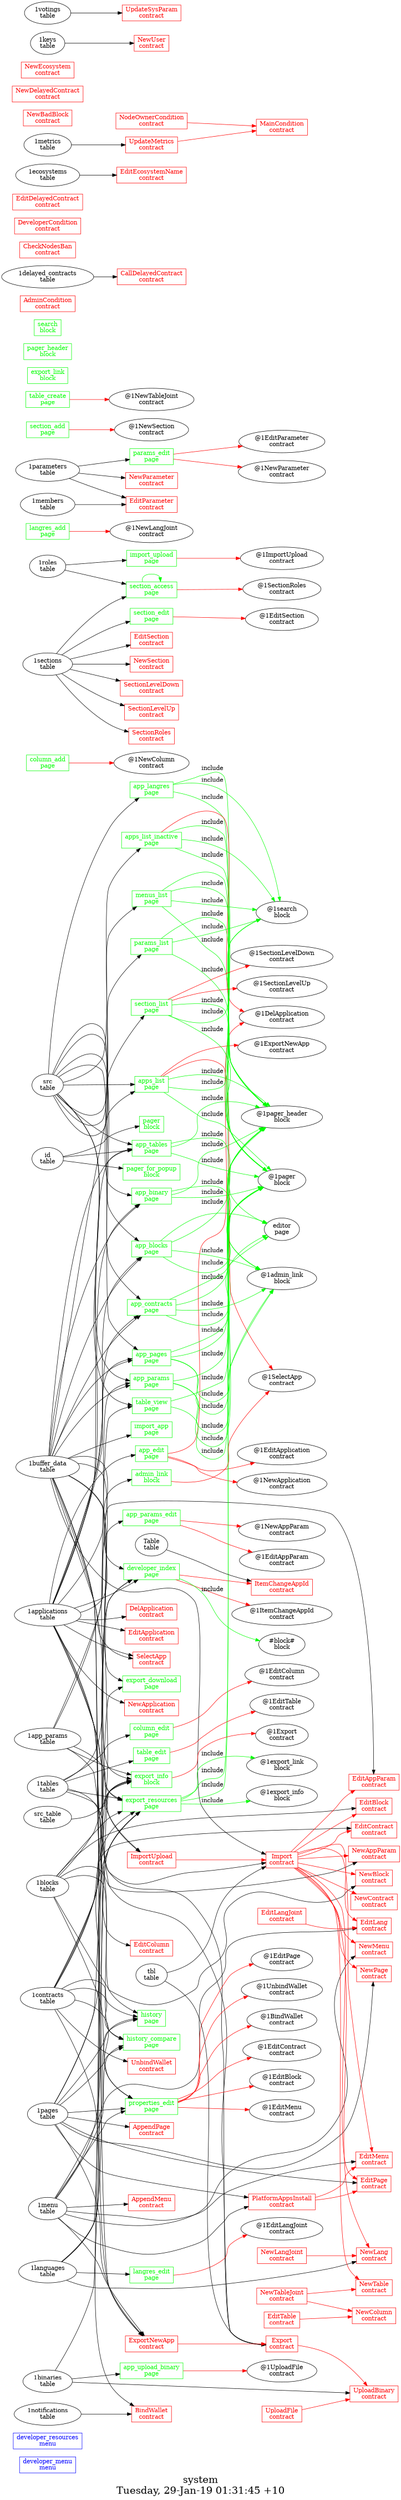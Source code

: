 digraph G {
fontsize="24";
label="system\nTuesday, 29-Jan-19 01:31:45 +10";
nojustify=true;
ordering=out;
rankdir=LR;
size="30";
"developer_menu\nmenu" [color=blue, fontcolor=blue, group=menus, shape=record];
"developer_resources\nmenu" [color=blue, fontcolor=blue, group=menus, shape=record];
"1buffer_data\ntable" -> "app_binary\npage"
"1applications\ntable" -> "app_binary\npage"
"src\ntable" -> "app_binary\npage"
"app_binary\npage" -> "@1pager_header\nblock"  [ color=green, label=include ]
"app_binary\npage" -> "@1admin_link\nblock"  [ color=green, label=include ]
"app_binary\npage" -> "@1pager\nblock"  [ color=green, label=include ]
"app_binary\npage" [color=green, fontcolor=green, group=pages, shape=record];
"1buffer_data\ntable" -> "app_blocks\npage"
"1applications\ntable" -> "app_blocks\npage"
"src\ntable" -> "app_blocks\npage"
"app_blocks\npage" -> "editor\npage"  [ color=green ]
"app_blocks\npage" -> "@1pager_header\nblock"  [ color=green, label=include ]
"app_blocks\npage" -> "@1admin_link\nblock"  [ color=green, label=include ]
"app_blocks\npage" -> "@1pager\nblock"  [ color=green, label=include ]
"app_blocks\npage" [color=green, fontcolor=green, group=pages, shape=record];
"1buffer_data\ntable" -> "app_contracts\npage"
"1applications\ntable" -> "app_contracts\npage"
"src\ntable" -> "app_contracts\npage"
"app_contracts\npage" -> "editor\npage"  [ color=green ]
"app_contracts\npage" -> "@1pager_header\nblock"  [ color=green, label=include ]
"app_contracts\npage" -> "@1admin_link\nblock"  [ color=green, label=include ]
"app_contracts\npage" -> "@1pager\nblock"  [ color=green, label=include ]
"app_contracts\npage" [color=green, fontcolor=green, group=pages, shape=record];
"app_edit\npage" -> "@1DelApplication\ncontract"  [ color=red ]
"app_edit\npage" -> "@1EditApplication\ncontract"  [ color=red ]
"app_edit\npage" -> "@1NewApplication\ncontract"  [ color=red ]
"1applications\ntable" -> "app_edit\npage"
"app_edit\npage" [color=green, fontcolor=green, group=pages, shape=record];
"src\ntable" -> "app_langres\npage"
"app_langres\npage" -> "@1pager_header\nblock"  [ color=green, label=include ]
"app_langres\npage" -> "@1search\nblock"  [ color=green, label=include ]
"app_langres\npage" -> "@1pager\nblock"  [ color=green, label=include ]
"app_langres\npage" [color=green, fontcolor=green, group=pages, shape=record];
"1buffer_data\ntable" -> "app_pages\npage"
"1applications\ntable" -> "app_pages\npage"
"src\ntable" -> "app_pages\npage"
"app_pages\npage" -> "editor\npage"  [ color=green ]
"app_pages\npage" -> "@1pager_header\nblock"  [ color=green, label=include ]
"app_pages\npage" -> "@1admin_link\nblock"  [ color=green, label=include ]
"app_pages\npage" -> "@1pager\nblock"  [ color=green, label=include ]
"app_pages\npage" [color=green, fontcolor=green, group=pages, shape=record];
"1buffer_data\ntable" -> "app_params\npage"
"1applications\ntable" -> "app_params\npage"
"src\ntable" -> "app_params\npage"
"app_params\npage" -> "@1pager_header\nblock"  [ color=green, label=include ]
"app_params\npage" -> "@1admin_link\nblock"  [ color=green, label=include ]
"app_params\npage" -> "@1pager\nblock"  [ color=green, label=include ]
"app_params\npage" [color=green, fontcolor=green, group=pages, shape=record];
"app_params_edit\npage" -> "@1NewAppParam\ncontract"  [ color=red ]
"app_params_edit\npage" -> "@1EditAppParam\ncontract"  [ color=red ]
"1app_params\ntable" -> "app_params_edit\npage"
"app_params_edit\npage" [color=green, fontcolor=green, group=pages, shape=record];
"1buffer_data\ntable" -> "app_tables\npage"
"1applications\ntable" -> "app_tables\npage"
"src\ntable" -> "app_tables\npage"
"id\ntable" -> "app_tables\npage"
"app_tables\npage" -> "@1pager_header\nblock"  [ color=green, label=include ]
"app_tables\npage" -> "@1admin_link\nblock"  [ color=green, label=include ]
"app_tables\npage" -> "@1pager\nblock"  [ color=green, label=include ]
"app_tables\npage" [color=green, fontcolor=green, group=pages, shape=record];
"app_upload_binary\npage" -> "@1UploadFile\ncontract"  [ color=red ]
"1binaries\ntable" -> "app_upload_binary\npage"
"app_upload_binary\npage" [color=green, fontcolor=green, group=pages, shape=record];
"apps_list\npage" -> "@1ExportNewApp\ncontract"  [ color=red ]
"apps_list\npage" -> "@1SelectApp\ncontract"  [ color=red ]
"1buffer_data\ntable" -> "apps_list\npage"
"src\ntable" -> "apps_list\npage"
"apps_list\npage" -> "@1pager_header\nblock"  [ color=green, label=include ]
"apps_list\npage" -> "@1search\nblock"  [ color=green, label=include ]
"apps_list\npage" -> "@1pager\nblock"  [ color=green, label=include ]
"apps_list\npage" [color=green, fontcolor=green, group=pages, shape=record];
"apps_list_inactive\npage" -> "@1DelApplication\ncontract"  [ color=red ]
"src\ntable" -> "apps_list_inactive\npage"
"apps_list_inactive\npage" -> "@1pager_header\nblock"  [ color=green, label=include ]
"apps_list_inactive\npage" -> "@1search\nblock"  [ color=green, label=include ]
"apps_list_inactive\npage" -> "@1pager\nblock"  [ color=green, label=include ]
"apps_list_inactive\npage" [color=green, fontcolor=green, group=pages, shape=record];
"column_add\npage" -> "@1NewColumn\ncontract"  [ color=red ]
"column_add\npage" [color=green, fontcolor=green, group=pages, shape=record];
"column_edit\npage" -> "@1EditColumn\ncontract"  [ color=red ]
"1tables\ntable" -> "column_edit\npage"
"column_edit\npage" [color=green, fontcolor=green, group=pages, shape=record];
"developer_index\npage" -> "@1ItemChangeAppId\ncontract"  [ color=red ]
"developer_index\npage" -> "ItemChangeAppId\ncontract"  [ color=red ]
"1contracts\ntable" -> "developer_index\npage"
"1applications\ntable" -> "developer_index\npage"
"1buffer_data\ntable" -> "developer_index\npage"
"src_table\ntable" -> "developer_index\npage"
"developer_index\npage" -> "#block#\nblock"  [ color=green, label=include ]
"developer_index\npage" [color=green, fontcolor=green, group=pages, shape=record];
"1buffer_data\ntable" -> "export_download\npage"
"1binaries\ntable" -> "export_download\npage"
"export_download\npage" [color=green, fontcolor=green, group=pages, shape=record];
"1buffer_data\ntable" -> "export_resources\npage"
"1pages\ntable" -> "export_resources\npage"
"1blocks\ntable" -> "export_resources\npage"
"1menu\ntable" -> "export_resources\npage"
"1app_params\ntable" -> "export_resources\npage"
"1languages\ntable" -> "export_resources\npage"
"1contracts\ntable" -> "export_resources\npage"
"1tables\ntable" -> "export_resources\npage"
"export_resources\npage" -> "@1export_link\nblock"  [ color=green, label=include ]
"export_resources\npage" -> "@1pager_header\nblock"  [ color=green, label=include ]
"export_resources\npage" -> "@1pager\nblock"  [ color=green, label=include ]
"export_resources\npage" -> "@1export_info\nblock"  [ color=green, label=include ]
"export_resources\npage" [color=green, fontcolor=green, group=pages, shape=record];
"1pages\ntable" -> "history\npage"
"1blocks\ntable" -> "history\npage"
"1contracts\ntable" -> "history\npage"
"1menu\ntable" -> "history\npage"
"history\npage" [color=green, fontcolor=green, group=pages, shape=record];
"1pages\ntable" -> "history_compare\npage"
"1blocks\ntable" -> "history_compare\npage"
"1contracts\ntable" -> "history_compare\npage"
"1menu\ntable" -> "history_compare\npage"
"history_compare\npage" [color=green, fontcolor=green, group=pages, shape=record];
"1buffer_data\ntable" -> "import_app\npage"
"import_app\npage" [color=green, fontcolor=green, group=pages, shape=record];
"import_upload\npage" -> "@1ImportUpload\ncontract"  [ color=red ]
"1roles\ntable" -> "import_upload\npage"
"import_upload\npage" [color=green, fontcolor=green, group=pages, shape=record];
"langres_add\npage" -> "@1NewLangJoint\ncontract"  [ color=red ]
"langres_add\npage" [color=green, fontcolor=green, group=pages, shape=record];
"langres_edit\npage" -> "@1EditLangJoint\ncontract"  [ color=red ]
"1languages\ntable" -> "langres_edit\npage"
"langres_edit\npage" [color=green, fontcolor=green, group=pages, shape=record];
"src\ntable" -> "menus_list\npage"
"menus_list\npage" -> "editor\npage"  [ color=green ]
"menus_list\npage" -> "@1pager_header\nblock"  [ color=green, label=include ]
"menus_list\npage" -> "@1search\nblock"  [ color=green, label=include ]
"menus_list\npage" -> "@1pager\nblock"  [ color=green, label=include ]
"menus_list\npage" [color=green, fontcolor=green, group=pages, shape=record];
"params_edit\npage" -> "@1EditParameter\ncontract"  [ color=red ]
"params_edit\npage" -> "@1NewParameter\ncontract"  [ color=red ]
"1parameters\ntable" -> "params_edit\npage"
"params_edit\npage" [color=green, fontcolor=green, group=pages, shape=record];
"src\ntable" -> "params_list\npage"
"params_list\npage" -> "@1pager_header\nblock"  [ color=green, label=include ]
"params_list\npage" -> "@1search\nblock"  [ color=green, label=include ]
"params_list\npage" -> "@1pager\nblock"  [ color=green, label=include ]
"params_list\npage" [color=green, fontcolor=green, group=pages, shape=record];
"properties_edit\npage" -> "@1EditPage\ncontract"  [ color=red ]
"properties_edit\npage" -> "@1UnbindWallet\ncontract"  [ color=red ]
"properties_edit\npage" -> "@1BindWallet\ncontract"  [ color=red ]
"properties_edit\npage" -> "@1EditContract\ncontract"  [ color=red ]
"properties_edit\npage" -> "@1EditBlock\ncontract"  [ color=red ]
"properties_edit\npage" -> "@1EditMenu\ncontract"  [ color=red ]
"1pages\ntable" -> "properties_edit\npage"
"1menu\ntable" -> "properties_edit\npage"
"1contracts\ntable" -> "properties_edit\npage"
"1blocks\ntable" -> "properties_edit\npage"
"properties_edit\npage" [color=green, fontcolor=green, group=pages, shape=record];
"section_access\npage" -> "@1SectionRoles\ncontract"  [ color=red ]
"1sections\ntable" -> "section_access\npage"
"1roles\ntable" -> "section_access\npage"
"section_access\npage" -> "section_access\npage"  [ color=green ]
"section_access\npage" [color=green, fontcolor=green, group=pages, shape=record];
"section_add\npage" -> "@1NewSection\ncontract"  [ color=red ]
"section_add\npage" [color=green, fontcolor=green, group=pages, shape=record];
"section_edit\npage" -> "@1EditSection\ncontract"  [ color=red ]
"1sections\ntable" -> "section_edit\npage"
"section_edit\npage" [color=green, fontcolor=green, group=pages, shape=record];
"section_list\npage" -> "@1SectionLevelDown\ncontract"  [ color=red ]
"section_list\npage" -> "@1SectionLevelUp\ncontract"  [ color=red ]
"src\ntable" -> "section_list\npage"
"section_list\npage" -> "@1pager_header\nblock"  [ color=green, label=include ]
"section_list\npage" -> "@1search\nblock"  [ color=green, label=include ]
"section_list\npage" -> "@1pager\nblock"  [ color=green, label=include ]
"section_list\npage" [color=green, fontcolor=green, group=pages, shape=record];
"table_create\npage" -> "@1NewTableJoint\ncontract"  [ color=red ]
"table_create\npage" [color=green, fontcolor=green, group=pages, shape=record];
"table_edit\npage" -> "@1EditTable\ncontract"  [ color=red ]
"1tables\ntable" -> "table_edit\npage"
"table_edit\npage" [color=green, fontcolor=green, group=pages, shape=record];
"1tables\ntable" -> "table_view\npage"
"src\ntable" -> "table_view\npage"
"table_view\npage" -> "@1pager_header\nblock"  [ color=green, label=include ]
"table_view\npage" -> "@1pager\nblock"  [ color=green, label=include ]
"table_view\npage" [color=green, fontcolor=green, group=pages, shape=record];
"admin_link\nblock" -> "@1SelectApp\ncontract"  [ color=red ]
"1applications\ntable" -> "admin_link\nblock"
"admin_link\nblock" [color=green, fontcolor=green, group=blocks, shape=record];
"export_info\nblock" -> "@1Export\ncontract"  [ color=red ]
"1buffer_data\ntable" -> "export_info\nblock"
"1pages\ntable" -> "export_info\nblock"
"1blocks\ntable" -> "export_info\nblock"
"1app_params\ntable" -> "export_info\nblock"
"1languages\ntable" -> "export_info\nblock"
"1contracts\ntable" -> "export_info\nblock"
"1tables\ntable" -> "export_info\nblock"
"export_info\nblock" [color=green, fontcolor=green, group=blocks, shape=record];
"export_link\nblock" [color=green, fontcolor=green, group=blocks, shape=record];
"id\ntable" -> "pager\nblock"
"pager\nblock" [color=green, fontcolor=green, group=blocks, shape=record];
"id\ntable" -> "pager_for_popup\nblock"
"pager_for_popup\nblock" [color=green, fontcolor=green, group=blocks, shape=record];
"pager_header\nblock" [color=green, fontcolor=green, group=blocks, shape=record];
"search\nblock" [color=green, fontcolor=green, group=blocks, shape=record];
"AdminCondition\ncontract" [color=red, fontcolor=red, group=contracts, shape=record];
"1menu\ntable" -> "AppendMenu\ncontract"
"AppendMenu\ncontract" [color=red, fontcolor=red, group=contracts, shape=record];
"1pages\ntable" -> "AppendPage\ncontract"
"AppendPage\ncontract" [color=red, fontcolor=red, group=contracts, shape=record];
"1notifications\ntable" -> "BindWallet\ncontract"
"1contracts\ntable" -> "BindWallet\ncontract"
"BindWallet\ncontract" [color=red, fontcolor=red, group=contracts, shape=record];
"1delayed_contracts\ntable" -> "CallDelayedContract\ncontract"
"CallDelayedContract\ncontract" [color=red, fontcolor=red, group=contracts, shape=record];
"CheckNodesBan\ncontract" [color=red, fontcolor=red, group=contracts, shape=record];
"1applications\ntable" -> "DelApplication\ncontract"
"DelApplication\ncontract" [color=red, fontcolor=red, group=contracts, shape=record];
"DeveloperCondition\ncontract" [color=red, fontcolor=red, group=contracts, shape=record];
"1app_params\ntable" -> "EditAppParam\ncontract"
"EditAppParam\ncontract" [color=red, fontcolor=red, group=contracts, shape=record];
"1applications\ntable" -> "EditApplication\ncontract"
"EditApplication\ncontract" [color=red, fontcolor=red, group=contracts, shape=record];
"1blocks\ntable" -> "EditBlock\ncontract"
"EditBlock\ncontract" [color=red, fontcolor=red, group=contracts, shape=record];
"1tables\ntable" -> "EditColumn\ncontract"
"EditColumn\ncontract" [color=red, fontcolor=red, group=contracts, shape=record];
"1contracts\ntable" -> "EditContract\ncontract"
"EditContract\ncontract" [color=red, fontcolor=red, group=contracts, shape=record];
"EditDelayedContract\ncontract" [color=red, fontcolor=red, group=contracts, shape=record];
"1ecosystems\ntable" -> "EditEcosystemName\ncontract"
"EditEcosystemName\ncontract" [color=red, fontcolor=red, group=contracts, shape=record];
"1languages\ntable" -> "EditLang\ncontract"
"EditLang\ncontract" [color=red, fontcolor=red, group=contracts, shape=record];
"EditLangJoint\ncontract" -> "EditLang\ncontract"  [ color=red ]
"EditLangJoint\ncontract" [color=red, fontcolor=red, group=contracts, shape=record];
"1menu\ntable" -> "EditMenu\ncontract"
"EditMenu\ncontract" [color=red, fontcolor=red, group=contracts, shape=record];
"1pages\ntable" -> "EditPage\ncontract"
"EditPage\ncontract" [color=red, fontcolor=red, group=contracts, shape=record];
"1parameters\ntable" -> "EditParameter\ncontract"
"1members\ntable" -> "EditParameter\ncontract"
"EditParameter\ncontract" [color=red, fontcolor=red, group=contracts, shape=record];
"1sections\ntable" -> "EditSection\ncontract"
"EditSection\ncontract" [color=red, fontcolor=red, group=contracts, shape=record];
"EditTable\ncontract" -> "NewColumn\ncontract"  [ color=red ]
"EditTable\ncontract" [color=red, fontcolor=red, group=contracts, shape=record];
"Export\ncontract" -> "UploadBinary\ncontract"  [ color=red ]
"tbl\ntable" -> "Export\ncontract"
"1buffer_data\ntable" -> "Export\ncontract"
"1applications\ntable" -> "Export\ncontract"
"Export\ncontract" [color=red, fontcolor=red, group=contracts, shape=record];
"ExportNewApp\ncontract" -> "Export\ncontract"  [ color=red ]
"1applications\ntable" -> "ExportNewApp\ncontract"
"1pages\ntable" -> "ExportNewApp\ncontract"
"1menu\ntable" -> "ExportNewApp\ncontract"
"1buffer_data\ntable" -> "ExportNewApp\ncontract"
"ExportNewApp\ncontract" [color=red, fontcolor=red, group=contracts, shape=record];
"Import\ncontract" -> "EditAppParam\ncontract"  [ color=red ]
"Import\ncontract" -> "EditBlock\ncontract"  [ color=red ]
"Import\ncontract" -> "EditContract\ncontract"  [ color=red ]
"Import\ncontract" -> "EditLang\ncontract"  [ color=red ]
"Import\ncontract" -> "EditMenu\ncontract"  [ color=red ]
"Import\ncontract" -> "EditPage\ncontract"  [ color=red ]
"Import\ncontract" -> "NewAppParam\ncontract"  [ color=red ]
"Import\ncontract" -> "NewBlock\ncontract"  [ color=red ]
"Import\ncontract" -> "NewContract\ncontract"  [ color=red ]
"Import\ncontract" -> "NewLang\ncontract"  [ color=red ]
"Import\ncontract" -> "NewMenu\ncontract"  [ color=red ]
"Import\ncontract" -> "NewPage\ncontract"  [ color=red ]
"Import\ncontract" -> "NewTable\ncontract"  [ color=red ]
"1buffer_data\ntable" -> "Import\ncontract"
"1applications\ntable" -> "Import\ncontract"
"tbl\ntable" -> "Import\ncontract"
"Import\ncontract" [color=red, fontcolor=red, group=contracts, shape=record];
"ImportUpload\ncontract" -> "Import\ncontract"  [ color=red ]
"1buffer_data\ntable" -> "ImportUpload\ncontract"
"1applications\ntable" -> "ImportUpload\ncontract"
"ImportUpload\ncontract" [color=red, fontcolor=red, group=contracts, shape=record];
"Table\ntable" -> "ItemChangeAppId\ncontract"
"ItemChangeAppId\ncontract" [color=red, fontcolor=red, group=contracts, shape=record];
"MainCondition\ncontract" [color=red, fontcolor=red, group=contracts, shape=record];
"1app_params\ntable" -> "NewAppParam\ncontract"
"NewAppParam\ncontract" [color=red, fontcolor=red, group=contracts, shape=record];
"1applications\ntable" -> "NewApplication\ncontract"
"NewApplication\ncontract" [color=red, fontcolor=red, group=contracts, shape=record];
"NewBadBlock\ncontract" [color=red, fontcolor=red, group=contracts, shape=record];
"1blocks\ntable" -> "NewBlock\ncontract"
"NewBlock\ncontract" [color=red, fontcolor=red, group=contracts, shape=record];
"NewColumn\ncontract" [color=red, fontcolor=red, group=contracts, shape=record];
"NewContract\ncontract" [color=red, fontcolor=red, group=contracts, shape=record];
"NewDelayedContract\ncontract" [color=red, fontcolor=red, group=contracts, shape=record];
"NewEcosystem\ncontract" [color=red, fontcolor=red, group=contracts, shape=record];
"1languages\ntable" -> "NewLang\ncontract"
"NewLang\ncontract" [color=red, fontcolor=red, group=contracts, shape=record];
"NewLangJoint\ncontract" -> "NewLang\ncontract"  [ color=red ]
"NewLangJoint\ncontract" [color=red, fontcolor=red, group=contracts, shape=record];
"1menu\ntable" -> "NewMenu\ncontract"
"NewMenu\ncontract" [color=red, fontcolor=red, group=contracts, shape=record];
"1pages\ntable" -> "NewPage\ncontract"
"NewPage\ncontract" [color=red, fontcolor=red, group=contracts, shape=record];
"1parameters\ntable" -> "NewParameter\ncontract"
"NewParameter\ncontract" [color=red, fontcolor=red, group=contracts, shape=record];
"1sections\ntable" -> "NewSection\ncontract"
"NewSection\ncontract" [color=red, fontcolor=red, group=contracts, shape=record];
"NewTable\ncontract" [color=red, fontcolor=red, group=contracts, shape=record];
"NewTableJoint\ncontract" -> "NewColumn\ncontract"  [ color=red ]
"NewTableJoint\ncontract" -> "NewTable\ncontract"  [ color=red ]
"NewTableJoint\ncontract" [color=red, fontcolor=red, group=contracts, shape=record];
"1keys\ntable" -> "NewUser\ncontract"
"NewUser\ncontract" [color=red, fontcolor=red, group=contracts, shape=record];
"NodeOwnerCondition\ncontract" -> "MainCondition\ncontract"  [ color=red ]
"NodeOwnerCondition\ncontract" [color=red, fontcolor=red, group=contracts, shape=record];
"PlatformAppsInstall\ncontract" -> "EditMenu\ncontract"  [ color=red ]
"PlatformAppsInstall\ncontract" -> "EditPage\ncontract"  [ color=red ]
"1menu\ntable" -> "PlatformAppsInstall\ncontract"
"1pages\ntable" -> "PlatformAppsInstall\ncontract"
"PlatformAppsInstall\ncontract" [color=red, fontcolor=red, group=contracts, shape=record];
"1sections\ntable" -> "SectionLevelDown\ncontract"
"SectionLevelDown\ncontract" [color=red, fontcolor=red, group=contracts, shape=record];
"1sections\ntable" -> "SectionLevelUp\ncontract"
"SectionLevelUp\ncontract" [color=red, fontcolor=red, group=contracts, shape=record];
"1sections\ntable" -> "SectionRoles\ncontract"
"SectionRoles\ncontract" [color=red, fontcolor=red, group=contracts, shape=record];
"1applications\ntable" -> "SelectApp\ncontract"
"1buffer_data\ntable" -> "SelectApp\ncontract"
"SelectApp\ncontract" [color=red, fontcolor=red, group=contracts, shape=record];
"1contracts\ntable" -> "UnbindWallet\ncontract"
"UnbindWallet\ncontract" [color=red, fontcolor=red, group=contracts, shape=record];
"UpdateMetrics\ncontract" -> "MainCondition\ncontract"  [ color=red ]
"1metrics\ntable" -> "UpdateMetrics\ncontract"
"UpdateMetrics\ncontract" [color=red, fontcolor=red, group=contracts, shape=record];
"1votings\ntable" -> "UpdateSysParam\ncontract"
"UpdateSysParam\ncontract" [color=red, fontcolor=red, group=contracts, shape=record];
"1binaries\ntable" -> "UploadBinary\ncontract"
"UploadBinary\ncontract" [color=red, fontcolor=red, group=contracts, shape=record];
"UploadFile\ncontract" -> "UploadBinary\ncontract"  [ color=red ]
"UploadFile\ncontract" [color=red, fontcolor=red, group=contracts, shape=record];
}
